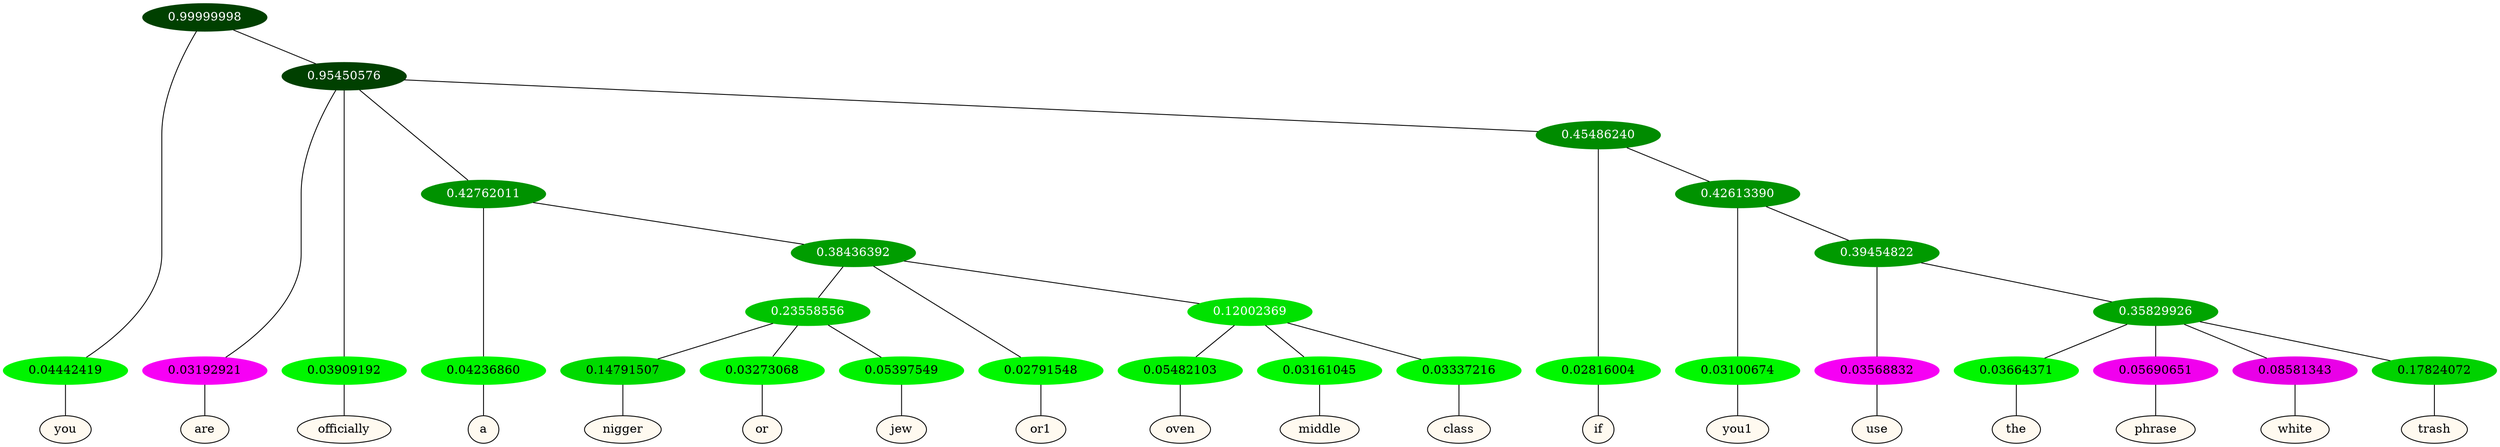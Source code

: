 graph {
	node [format=png height=0.15 nodesep=0.001 ordering=out overlap=prism overlap_scaling=0.01 ranksep=0.001 ratio=0.2 style=filled width=0.15]
	{
		rank=same
		a_w_1 [label=you color=black fillcolor=floralwhite style="filled,solid"]
		a_w_3 [label=are color=black fillcolor=floralwhite style="filled,solid"]
		a_w_4 [label=officially color=black fillcolor=floralwhite style="filled,solid"]
		a_w_7 [label=a color=black fillcolor=floralwhite style="filled,solid"]
		a_w_16 [label=nigger color=black fillcolor=floralwhite style="filled,solid"]
		a_w_17 [label=or color=black fillcolor=floralwhite style="filled,solid"]
		a_w_18 [label=jew color=black fillcolor=floralwhite style="filled,solid"]
		a_w_12 [label=or1 color=black fillcolor=floralwhite style="filled,solid"]
		a_w_19 [label=oven color=black fillcolor=floralwhite style="filled,solid"]
		a_w_20 [label=middle color=black fillcolor=floralwhite style="filled,solid"]
		a_w_21 [label=class color=black fillcolor=floralwhite style="filled,solid"]
		a_w_9 [label=if color=black fillcolor=floralwhite style="filled,solid"]
		a_w_14 [label=you1 color=black fillcolor=floralwhite style="filled,solid"]
		a_w_22 [label=use color=black fillcolor=floralwhite style="filled,solid"]
		a_w_24 [label=the color=black fillcolor=floralwhite style="filled,solid"]
		a_w_25 [label=phrase color=black fillcolor=floralwhite style="filled,solid"]
		a_w_26 [label=white color=black fillcolor=floralwhite style="filled,solid"]
		a_w_27 [label=trash color=black fillcolor=floralwhite style="filled,solid"]
	}
	a_n_1 -- a_w_1
	a_n_3 -- a_w_3
	a_n_4 -- a_w_4
	a_n_7 -- a_w_7
	a_n_16 -- a_w_16
	a_n_17 -- a_w_17
	a_n_18 -- a_w_18
	a_n_12 -- a_w_12
	a_n_19 -- a_w_19
	a_n_20 -- a_w_20
	a_n_21 -- a_w_21
	a_n_9 -- a_w_9
	a_n_14 -- a_w_14
	a_n_22 -- a_w_22
	a_n_24 -- a_w_24
	a_n_25 -- a_w_25
	a_n_26 -- a_w_26
	a_n_27 -- a_w_27
	{
		rank=same
		a_n_1 [label=0.04442419 color="0.334 1.000 0.956" fontcolor=black]
		a_n_3 [label=0.03192921 color="0.835 1.000 0.968" fontcolor=black]
		a_n_4 [label=0.03909192 color="0.334 1.000 0.961" fontcolor=black]
		a_n_7 [label=0.04236860 color="0.334 1.000 0.958" fontcolor=black]
		a_n_16 [label=0.14791507 color="0.334 1.000 0.852" fontcolor=black]
		a_n_17 [label=0.03273068 color="0.334 1.000 0.967" fontcolor=black]
		a_n_18 [label=0.05397549 color="0.334 1.000 0.946" fontcolor=black]
		a_n_12 [label=0.02791548 color="0.334 1.000 0.972" fontcolor=black]
		a_n_19 [label=0.05482103 color="0.334 1.000 0.945" fontcolor=black]
		a_n_20 [label=0.03161045 color="0.334 1.000 0.968" fontcolor=black]
		a_n_21 [label=0.03337216 color="0.334 1.000 0.967" fontcolor=black]
		a_n_9 [label=0.02816004 color="0.334 1.000 0.972" fontcolor=black]
		a_n_14 [label=0.03100674 color="0.334 1.000 0.969" fontcolor=black]
		a_n_22 [label=0.03568832 color="0.835 1.000 0.964" fontcolor=black]
		a_n_24 [label=0.03664371 color="0.334 1.000 0.963" fontcolor=black]
		a_n_25 [label=0.05690651 color="0.835 1.000 0.943" fontcolor=black]
		a_n_26 [label=0.08581343 color="0.835 1.000 0.914" fontcolor=black]
		a_n_27 [label=0.17824072 color="0.334 1.000 0.822" fontcolor=black]
	}
	a_n_0 [label=0.99999998 color="0.334 1.000 0.250" fontcolor=grey99]
	a_n_0 -- a_n_1
	a_n_2 [label=0.95450576 color="0.334 1.000 0.250" fontcolor=grey99]
	a_n_0 -- a_n_2
	a_n_2 -- a_n_3
	a_n_2 -- a_n_4
	a_n_5 [label=0.42762011 color="0.334 1.000 0.572" fontcolor=grey99]
	a_n_2 -- a_n_5
	a_n_6 [label=0.45486240 color="0.334 1.000 0.545" fontcolor=grey99]
	a_n_2 -- a_n_6
	a_n_5 -- a_n_7
	a_n_8 [label=0.38436392 color="0.334 1.000 0.616" fontcolor=grey99]
	a_n_5 -- a_n_8
	a_n_6 -- a_n_9
	a_n_10 [label=0.42613390 color="0.334 1.000 0.574" fontcolor=grey99]
	a_n_6 -- a_n_10
	a_n_11 [label=0.23558556 color="0.334 1.000 0.764" fontcolor=grey99]
	a_n_8 -- a_n_11
	a_n_8 -- a_n_12
	a_n_13 [label=0.12002369 color="0.334 1.000 0.880" fontcolor=grey99]
	a_n_8 -- a_n_13
	a_n_10 -- a_n_14
	a_n_15 [label=0.39454822 color="0.334 1.000 0.605" fontcolor=grey99]
	a_n_10 -- a_n_15
	a_n_11 -- a_n_16
	a_n_11 -- a_n_17
	a_n_11 -- a_n_18
	a_n_13 -- a_n_19
	a_n_13 -- a_n_20
	a_n_13 -- a_n_21
	a_n_15 -- a_n_22
	a_n_23 [label=0.35829926 color="0.334 1.000 0.642" fontcolor=grey99]
	a_n_15 -- a_n_23
	a_n_23 -- a_n_24
	a_n_23 -- a_n_25
	a_n_23 -- a_n_26
	a_n_23 -- a_n_27
}
